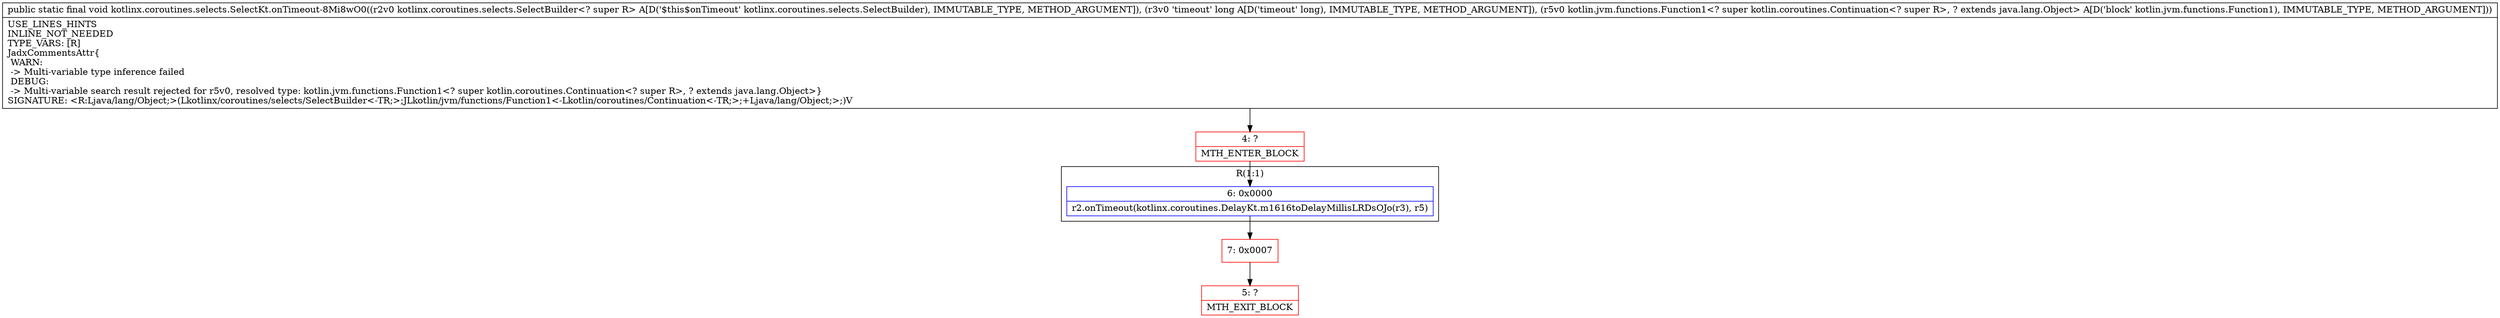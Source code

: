 digraph "CFG forkotlinx.coroutines.selects.SelectKt.onTimeout\-8Mi8wO0(Lkotlinx\/coroutines\/selects\/SelectBuilder;JLkotlin\/jvm\/functions\/Function1;)V" {
subgraph cluster_Region_1936682259 {
label = "R(1:1)";
node [shape=record,color=blue];
Node_6 [shape=record,label="{6\:\ 0x0000|r2.onTimeout(kotlinx.coroutines.DelayKt.m1616toDelayMillisLRDsOJo(r3), r5)\l}"];
}
Node_4 [shape=record,color=red,label="{4\:\ ?|MTH_ENTER_BLOCK\l}"];
Node_7 [shape=record,color=red,label="{7\:\ 0x0007}"];
Node_5 [shape=record,color=red,label="{5\:\ ?|MTH_EXIT_BLOCK\l}"];
MethodNode[shape=record,label="{public static final void kotlinx.coroutines.selects.SelectKt.onTimeout\-8Mi8wO0((r2v0 kotlinx.coroutines.selects.SelectBuilder\<? super R\> A[D('$this$onTimeout' kotlinx.coroutines.selects.SelectBuilder), IMMUTABLE_TYPE, METHOD_ARGUMENT]), (r3v0 'timeout' long A[D('timeout' long), IMMUTABLE_TYPE, METHOD_ARGUMENT]), (r5v0 kotlin.jvm.functions.Function1\<? super kotlin.coroutines.Continuation\<? super R\>, ? extends java.lang.Object\> A[D('block' kotlin.jvm.functions.Function1), IMMUTABLE_TYPE, METHOD_ARGUMENT]))  | USE_LINES_HINTS\lINLINE_NOT_NEEDED\lTYPE_VARS: [R]\lJadxCommentsAttr\{\l WARN: \l \-\> Multi\-variable type inference failed\l DEBUG: \l \-\> Multi\-variable search result rejected for r5v0, resolved type: kotlin.jvm.functions.Function1\<? super kotlin.coroutines.Continuation\<? super R\>, ? extends java.lang.Object\>\}\lSIGNATURE: \<R:Ljava\/lang\/Object;\>(Lkotlinx\/coroutines\/selects\/SelectBuilder\<\-TR;\>;JLkotlin\/jvm\/functions\/Function1\<\-Lkotlin\/coroutines\/Continuation\<\-TR;\>;+Ljava\/lang\/Object;\>;)V\l}"];
MethodNode -> Node_4;Node_6 -> Node_7;
Node_4 -> Node_6;
Node_7 -> Node_5;
}

